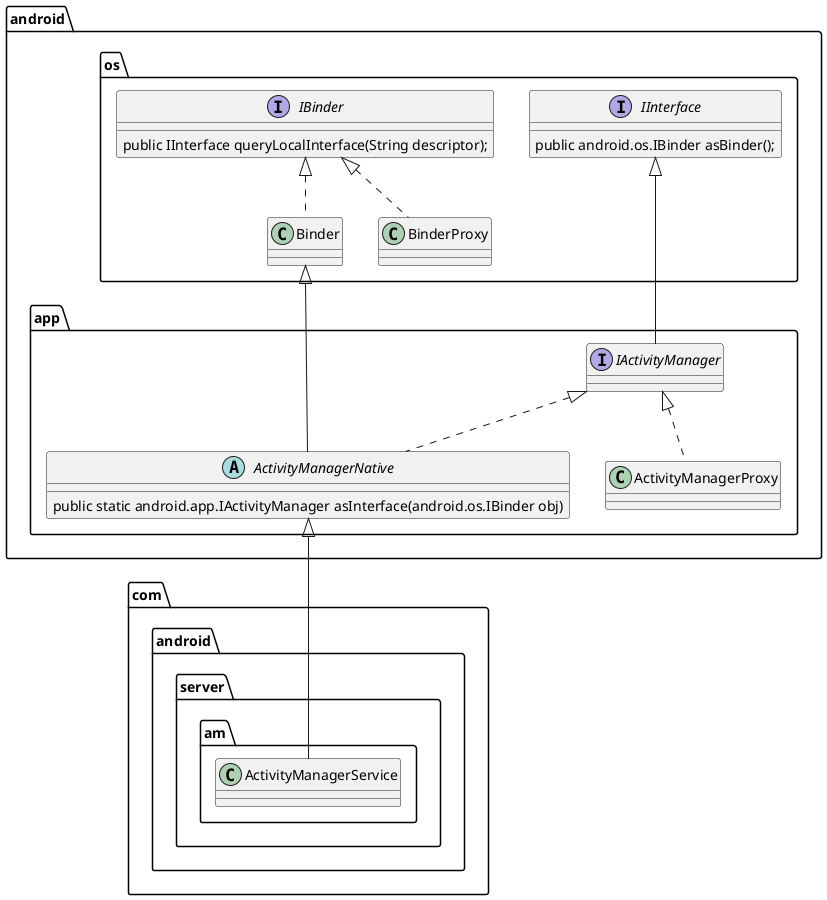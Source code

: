 @startuml

interface android.os.IBinder {
    public IInterface queryLocalInterface(String descriptor);
}
class android.os.Binder
interface android.os.IInterface {
    public android.os.IBinder asBinder();
}
interface android.app.IActivityManager {

}
abstract android.app.ActivityManagerNative {
    public static android.app.IActivityManager asInterface(android.os.IBinder obj)
}
class android.app.ActivityManagerProxy
android.os.IBinder <|.. android.os.Binder
android.os.IBinder <|.. android.os.BinderProxy
android.os.IInterface <|--- android.app.IActivityManager
android.os.Binder <|-- android.app.ActivityManagerNative
android.app.IActivityManager <|.. android.app.ActivityManagerNative
android.app.IActivityManager <|.. android.app.ActivityManagerProxy
android.app.ActivityManagerNative <|-- com.android.server.am.ActivityManagerService


@enduml